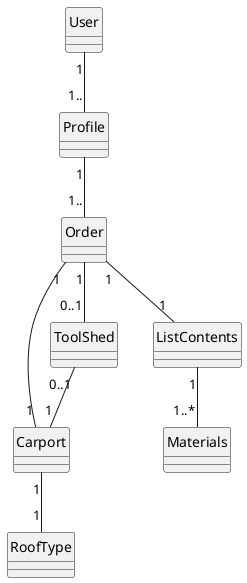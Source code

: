@startuml
skinparam style strictuml
class Profile

class User

class Order
class Carport
class ToolShed
class Materials
class RoofType
class ListContents

User "1" -- "1.." Profile
Profile"1" -- "1.."Order
Order"1" -- "1"Carport
Order"1" -- "0..1"ToolShed
ToolShed"0..1" -- "1"Carport
Order"1" -- "1"ListContents
ListContents"1" -- "1..*"Materials
Carport"1" -- "1"RoofType

@enduml